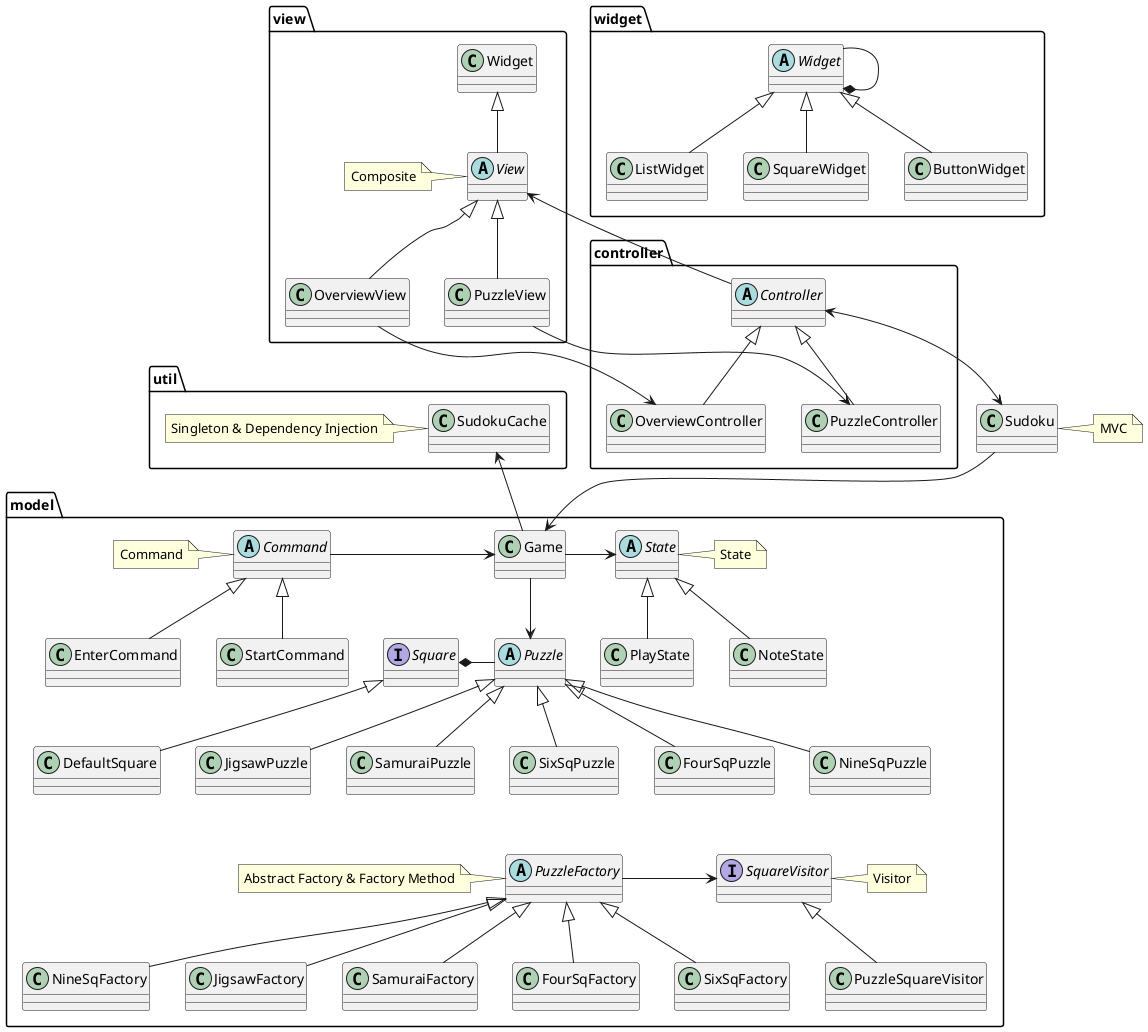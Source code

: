 @startuml
package util {
  class SudokuCache
  note left: Singleton & Dependency Injection
}

package model {
  class Game
  Game -d-> Puzzle
  Game -> State
  Game -u-> SudokuCache

  abstract class PuzzleFactory
  note left: Abstract Factory & Factory Method
  PuzzleFactory -> SquareVisitor

  PuzzleFactory -u[hidden]-> SixSqPuzzle

  class FourSqFactory extends PuzzleFactory
  class SixSqFactory extends PuzzleFactory
  class NineSqFactory extends PuzzleFactory
  class JigsawFactory extends PuzzleFactory
  class SamuraiFactory extends PuzzleFactory

  abstract class Puzzle
  interface Square
  Puzzle -l-* Square

  class DefaultSquare extends Square

  interface SquareVisitor
  class PuzzleSquareVisitor extends SquareVisitor
  note right of SquareVisitor: Visitor

  class FourSqPuzzle extends Puzzle
  class SixSqPuzzle extends Puzzle
  class NineSqPuzzle extends Puzzle
  class JigsawPuzzle extends Puzzle
  class SamuraiPuzzle extends Puzzle

  abstract class State
  note right: State

  class PlayState extends State
  class NoteState extends State

  abstract class Command
  Command -> Game
  note left of Command: Command

  class EnterCommand extends Command
  class StartCommand extends Command
}

package controller {
  abstract class Controller

  class OverviewController extends Controller
  class PuzzleController extends Controller
}

package widget {
  abstract class Widget
  Widget -* Widget

  class ButtonWidget extends Widget
  class ListWidget extends Widget
  class SquareWidget extends Widget
}

package view {
  abstract class View extends Widget
  note left of View: Composite

  class OverviewView extends View
  OverviewView -> OverviewController
  class PuzzleView extends View
  PuzzleView -> PuzzleController
}

class Sudoku
note right: MVC

Sudoku <-u-> Controller
Controller -u-> View
Sudoku -d-> Game
@enduml
